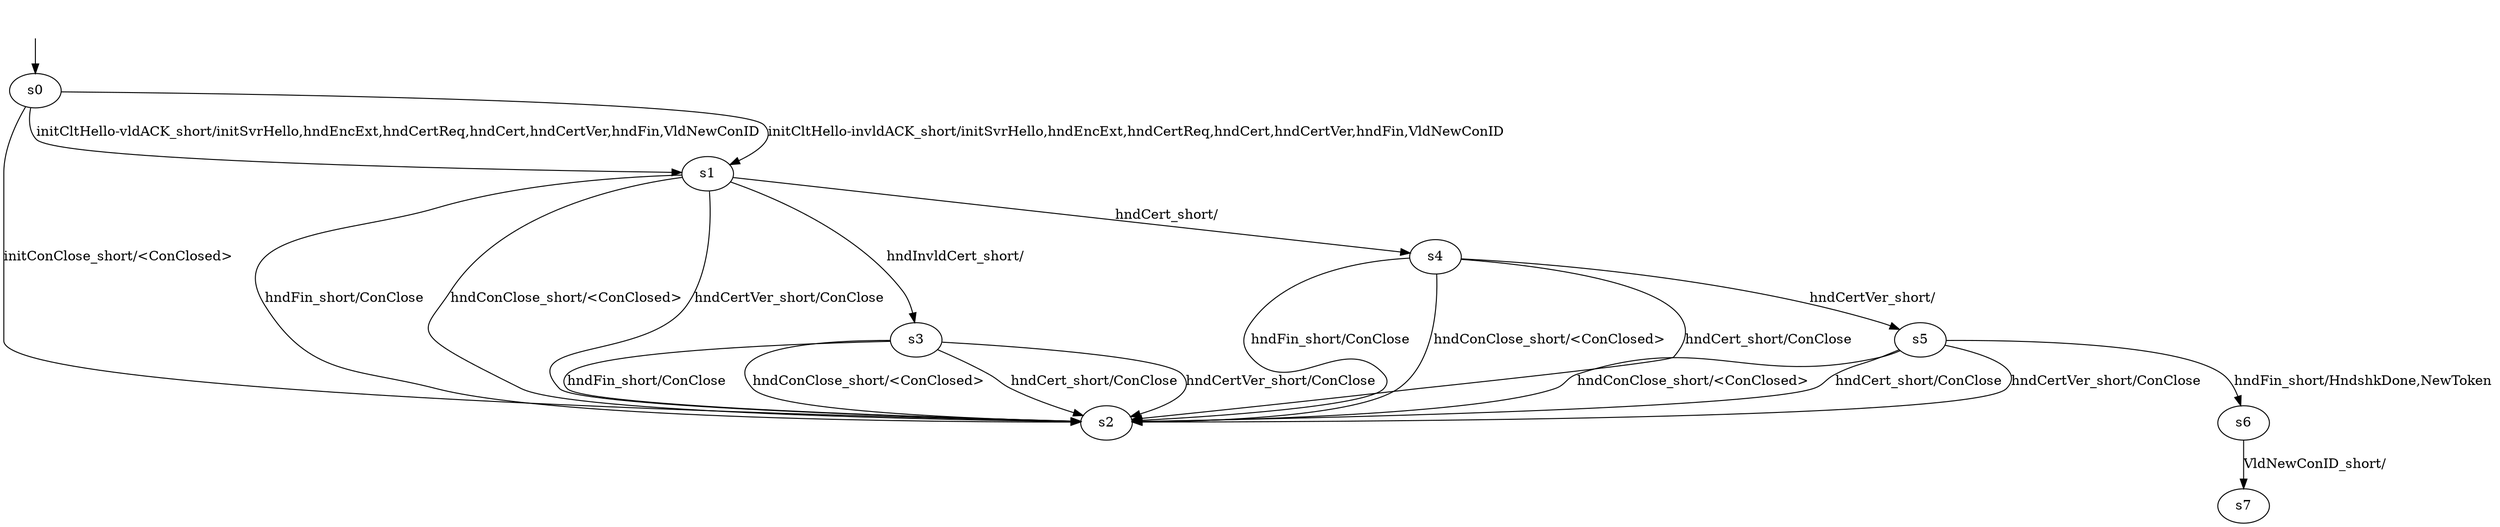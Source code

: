 digraph "quicgoModels/quicgo-BWCA-s-0/learnedModel" {
s0 [label=s0];
s1 [label=s1];
s2 [label=s2];
s3 [label=s3];
s4 [label=s4];
s5 [label=s5];
s6 [label=s6];
s7 [label=s7];
s0 -> s2  [label="initConClose_short/<ConClosed> "];
s0 -> s1  [label="initCltHello-vldACK_short/initSvrHello,hndEncExt,hndCertReq,hndCert,hndCertVer,hndFin,VldNewConID "];
s0 -> s1  [label="initCltHello-invldACK_short/initSvrHello,hndEncExt,hndCertReq,hndCert,hndCertVer,hndFin,VldNewConID "];
s1 -> s2  [label="hndFin_short/ConClose "];
s1 -> s2  [label="hndConClose_short/<ConClosed> "];
s1 -> s4  [label="hndCert_short/ "];
s1 -> s2  [label="hndCertVer_short/ConClose "];
s1 -> s3  [label="hndInvldCert_short/ "];
s3 -> s2  [label="hndFin_short/ConClose "];
s3 -> s2  [label="hndConClose_short/<ConClosed> "];
s3 -> s2  [label="hndCert_short/ConClose "];
s3 -> s2  [label="hndCertVer_short/ConClose "];
s4 -> s2  [label="hndFin_short/ConClose "];
s4 -> s2  [label="hndConClose_short/<ConClosed> "];
s4 -> s2  [label="hndCert_short/ConClose "];
s4 -> s5  [label="hndCertVer_short/ "];
s5 -> s6  [label="hndFin_short/HndshkDone,NewToken "];
s5 -> s2  [label="hndConClose_short/<ConClosed> "];
s5 -> s2  [label="hndCert_short/ConClose "];
s5 -> s2  [label="hndCertVer_short/ConClose "];
s6 -> s7  [label="VldNewConID_short/ "];
__start0 [label="", shape=none];
__start0 -> s0  [label=""];
}
